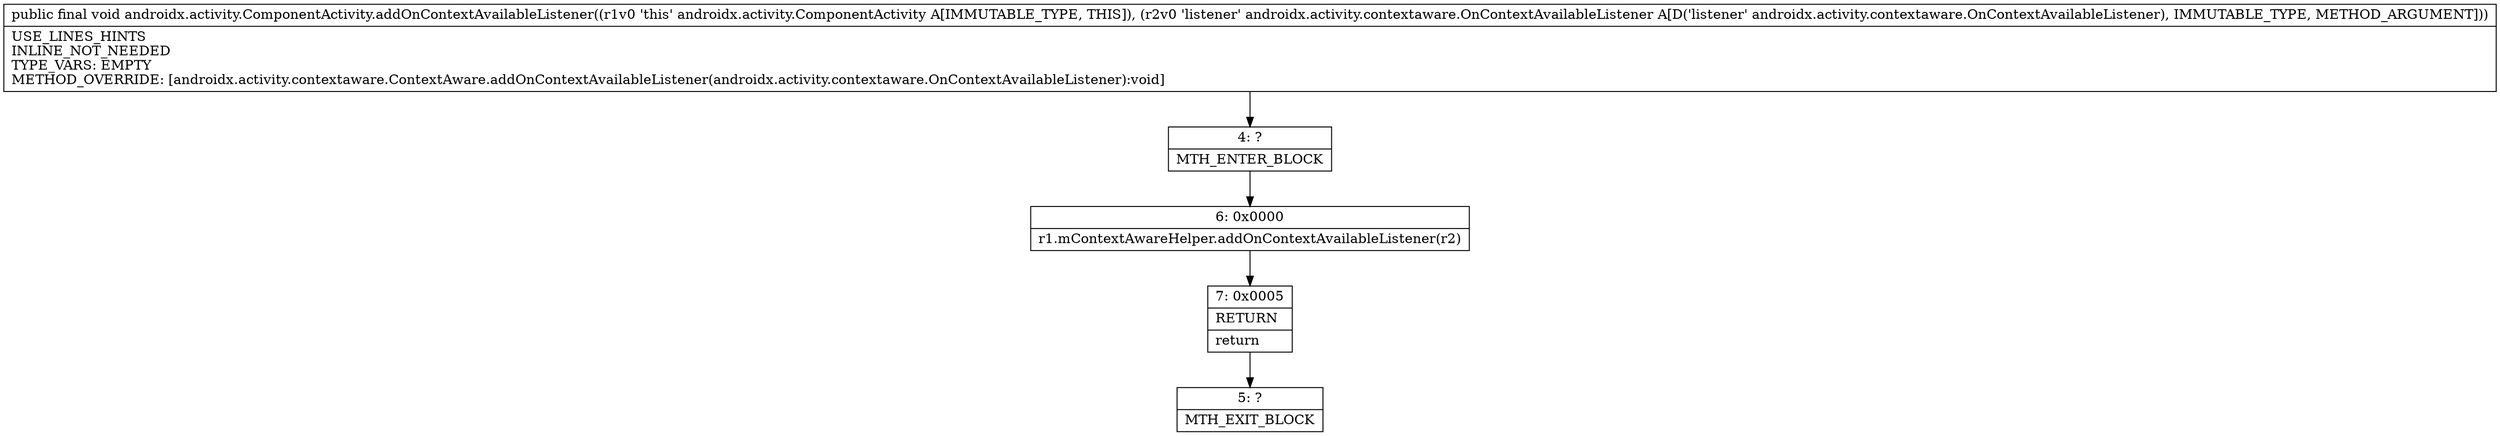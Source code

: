 digraph "CFG forandroidx.activity.ComponentActivity.addOnContextAvailableListener(Landroidx\/activity\/contextaware\/OnContextAvailableListener;)V" {
Node_4 [shape=record,label="{4\:\ ?|MTH_ENTER_BLOCK\l}"];
Node_6 [shape=record,label="{6\:\ 0x0000|r1.mContextAwareHelper.addOnContextAvailableListener(r2)\l}"];
Node_7 [shape=record,label="{7\:\ 0x0005|RETURN\l|return\l}"];
Node_5 [shape=record,label="{5\:\ ?|MTH_EXIT_BLOCK\l}"];
MethodNode[shape=record,label="{public final void androidx.activity.ComponentActivity.addOnContextAvailableListener((r1v0 'this' androidx.activity.ComponentActivity A[IMMUTABLE_TYPE, THIS]), (r2v0 'listener' androidx.activity.contextaware.OnContextAvailableListener A[D('listener' androidx.activity.contextaware.OnContextAvailableListener), IMMUTABLE_TYPE, METHOD_ARGUMENT]))  | USE_LINES_HINTS\lINLINE_NOT_NEEDED\lTYPE_VARS: EMPTY\lMETHOD_OVERRIDE: [androidx.activity.contextaware.ContextAware.addOnContextAvailableListener(androidx.activity.contextaware.OnContextAvailableListener):void]\l}"];
MethodNode -> Node_4;Node_4 -> Node_6;
Node_6 -> Node_7;
Node_7 -> Node_5;
}

